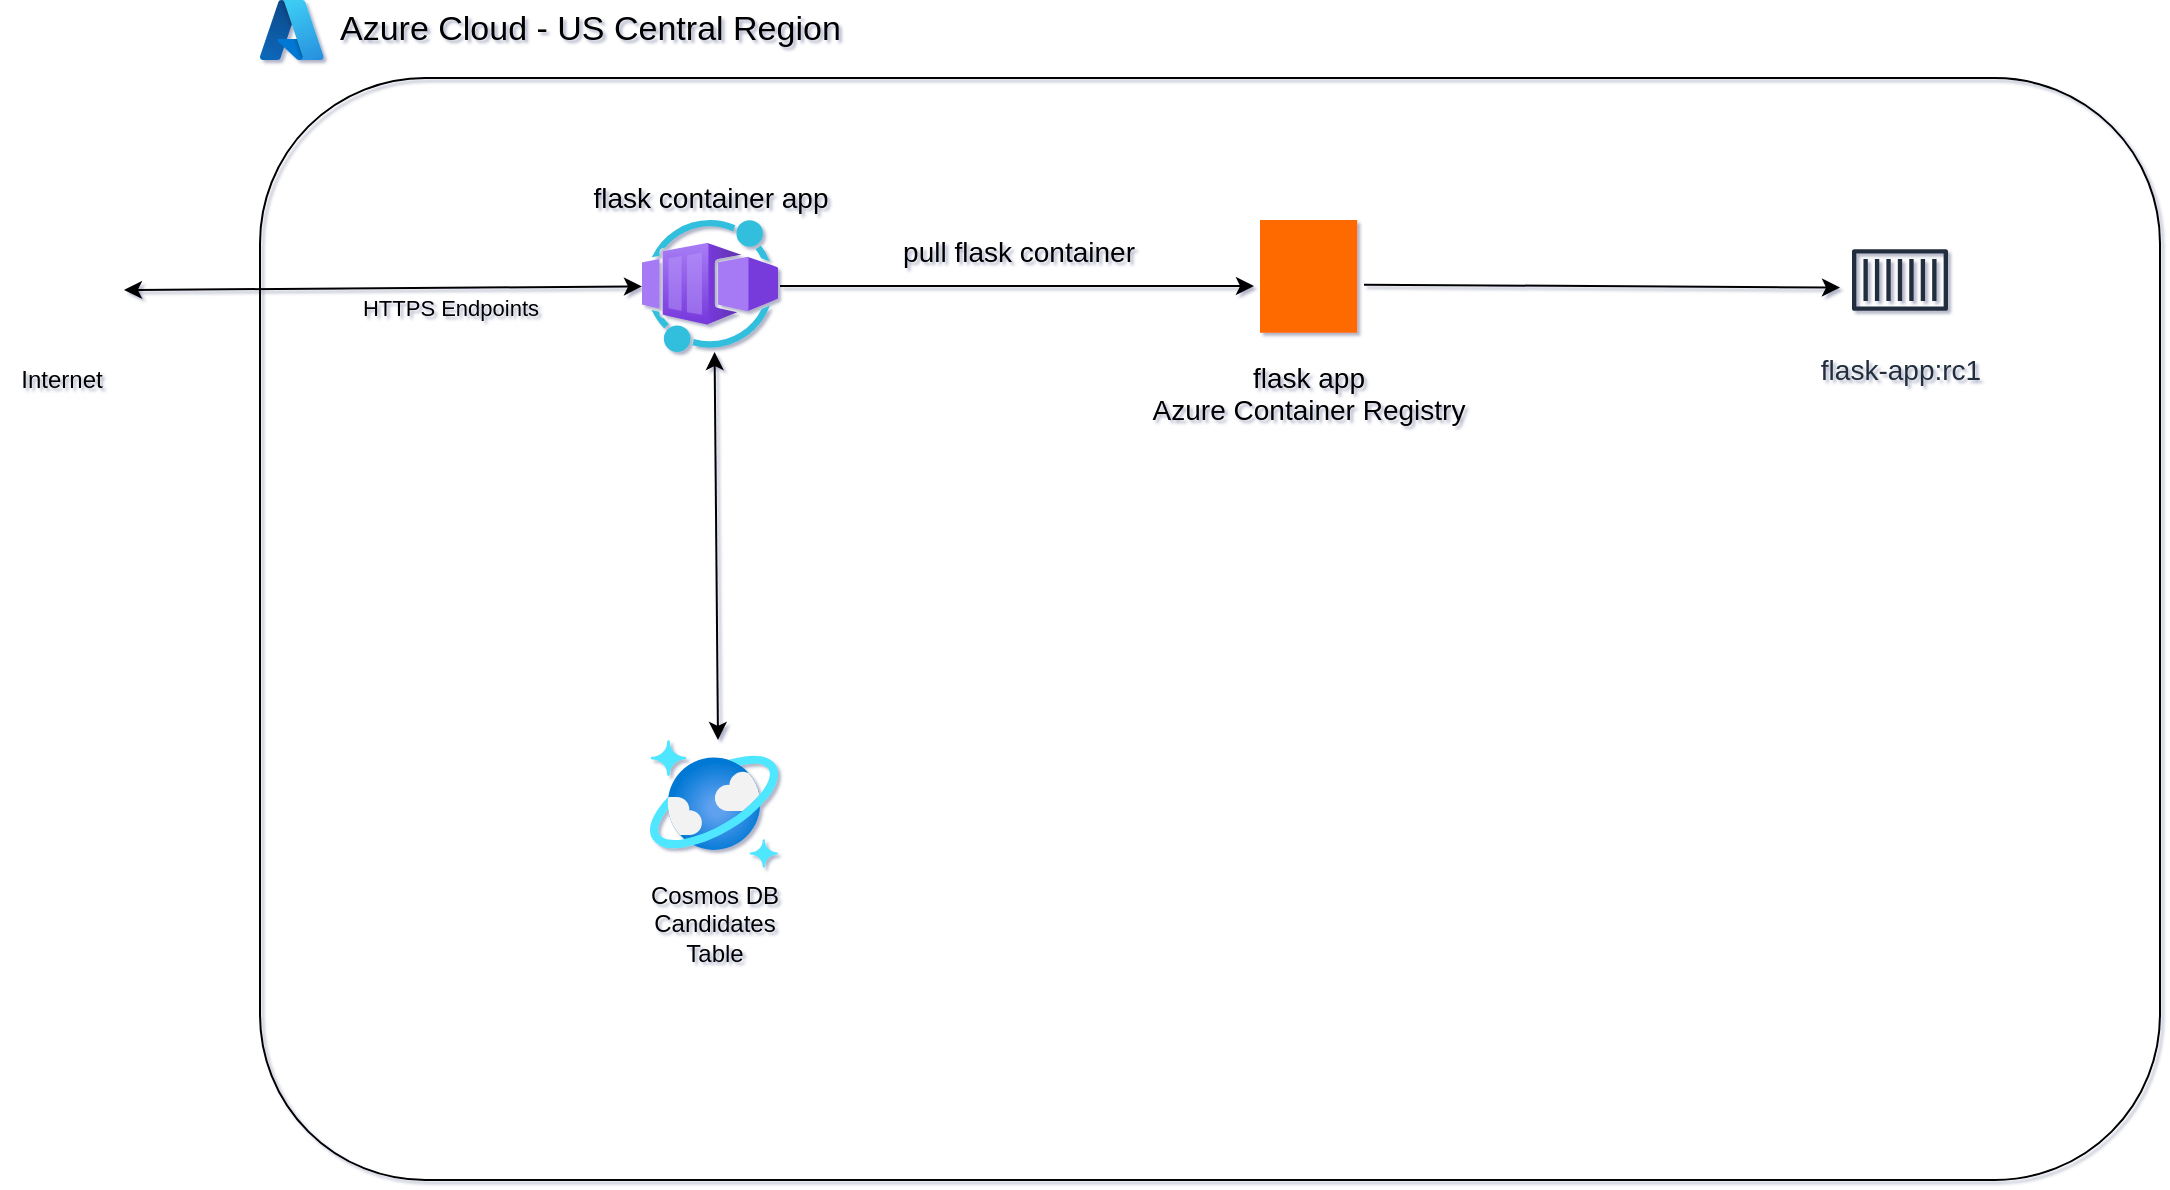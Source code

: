 <mxfile version="26.0.10">
  <diagram id="7gcUSTIZ7YSJ5vT40chW" name="Page-1">
    <mxGraphModel grid="1" page="1" gridSize="10" guides="1" tooltips="1" connect="1" arrows="1" fold="1" pageScale="1" pageWidth="1169" pageHeight="827" background="#ffffff" math="0" shadow="1">
      <root>
        <mxCell id="0" />
        <mxCell id="1" parent="0" />
        <mxCell id="M7SeO1mPTdzSNuAZCHN5-28" value="=" style="whiteSpace=wrap;html=1;fillColor=none;rounded=1;labelBackgroundColor=none;fontColor=none;noLabel=1;" vertex="1" parent="1">
          <mxGeometry x="200" y="-731" width="950" height="551" as="geometry" />
        </mxCell>
        <mxCell id="M7SeO1mPTdzSNuAZCHN5-30" value="Azure Cloud - US Central Region" style="image;aspect=fixed;html=1;points=[];align=left;fontSize=17;image=img/lib/azure2/other/Azure_A.svg;labelBackgroundColor=none;labelPosition=right;verticalLabelPosition=middle;verticalAlign=middle;spacing=8;" vertex="1" parent="1">
          <mxGeometry x="200" y="-770" width="31.82" height="30" as="geometry" />
        </mxCell>
        <mxCell id="M7SeO1mPTdzSNuAZCHN5-37" value="Cosmos DB&lt;div&gt;Candidates&lt;/div&gt;&lt;div&gt;Table&lt;/div&gt;&lt;div&gt;&lt;br&gt;&lt;/div&gt;" style="image;aspect=fixed;html=1;points=[];align=center;fontSize=12;image=img/lib/azure2/databases/Azure_Cosmos_DB.svg;labelBackgroundColor=none;" vertex="1" parent="1">
          <mxGeometry x="395" y="-400" width="64" height="64" as="geometry" />
        </mxCell>
        <mxCell id="M7SeO1mPTdzSNuAZCHN5-76" value="Internet" style="shape=image;verticalLabelPosition=bottom;labelBackgroundColor=none;verticalAlign=top;aspect=fixed;imageAspect=0;image=https://cdn-icons-png.flaticon.com/512/493/493805.png;" vertex="1" parent="1">
          <mxGeometry x="70" y="-656" width="62" height="62" as="geometry" />
        </mxCell>
        <mxCell id="9ke4PBY5MnsVboRgs-pA-20" value="HTTPS Endpoints" style="endArrow=classic;startArrow=classic;html=1;rounded=0;exitX=1;exitY=0.5;exitDx=0;exitDy=0;labelBackgroundColor=none;" edge="1" parent="1" source="M7SeO1mPTdzSNuAZCHN5-76" target="yXLoO99JNXOCLqdg24x9-1">
          <mxGeometry x="0.256" y="-10" width="50" height="50" relative="1" as="geometry">
            <mxPoint x="180" y="-420" as="sourcePoint" />
            <mxPoint x="330" y="-450.153" as="targetPoint" />
            <mxPoint as="offset" />
          </mxGeometry>
        </mxCell>
        <mxCell id="yXLoO99JNXOCLqdg24x9-1" value="flask container app" style="image;aspect=fixed;html=1;points=[];align=center;fontSize=14;image=img/lib/azure2/other/Worker_Container_App.svg;labelBackgroundColor=none;labelPosition=center;verticalLabelPosition=top;verticalAlign=bottom;" vertex="1" parent="1">
          <mxGeometry x="391" y="-660" width="68" height="66" as="geometry" />
        </mxCell>
        <mxCell id="yXLoO99JNXOCLqdg24x9-2" value="&lt;div&gt;&lt;br&gt;&lt;/div&gt;&lt;div&gt;&lt;br&gt;&lt;/div&gt;&lt;div&gt;&lt;br&gt;&lt;/div&gt;&lt;div&gt;&lt;br&gt;&lt;/div&gt;&lt;div&gt;&lt;br&gt;&lt;/div&gt;&lt;div&gt;&lt;br&gt;&lt;/div&gt;&lt;div&gt;&lt;br&gt;&lt;/div&gt;&lt;div&gt;flask app&lt;/div&gt;&lt;div&gt;Azure Container Registry&lt;/div&gt;" style="points=[];aspect=fixed;html=1;align=center;shadow=0;dashed=0;fillColor=#FF6A00;strokeColor=none;shape=mxgraph.alibaba_cloud.acr_cloud_container_registry;fontSize=14;" vertex="1" parent="1">
          <mxGeometry x="700" y="-660" width="48.6" height="56.4" as="geometry" />
        </mxCell>
        <mxCell id="yXLoO99JNXOCLqdg24x9-7" value="flask-app:rc1&lt;div&gt;&lt;br&gt;&lt;/div&gt;" style="sketch=0;outlineConnect=0;fontColor=#232F3E;gradientColor=none;strokeColor=#232F3E;fillColor=none;dashed=0;verticalLabelPosition=bottom;verticalAlign=top;align=center;html=1;fontSize=14;fontStyle=0;aspect=fixed;shape=mxgraph.aws4.resourceIcon;resIcon=mxgraph.aws4.container_1;" vertex="1" parent="1">
          <mxGeometry x="990" y="-660" width="60" height="60" as="geometry" />
        </mxCell>
        <mxCell id="yXLoO99JNXOCLqdg24x9-9" value="pull flask container&lt;div&gt;&lt;br&gt;&lt;/div&gt;&lt;div&gt;&lt;br&gt;&lt;/div&gt;" style="endArrow=classic;html=1;rounded=0;labelBackgroundColor=none;fontSize=14;" edge="1" parent="1">
          <mxGeometry width="50" height="50" relative="1" as="geometry">
            <mxPoint x="460" y="-627" as="sourcePoint" />
            <mxPoint x="697" y="-627" as="targetPoint" />
          </mxGeometry>
        </mxCell>
        <mxCell id="yXLoO99JNXOCLqdg24x9-10" value="" style="endArrow=classic;html=1;rounded=0;exitX=1.07;exitY=0.502;exitDx=0;exitDy=0;exitPerimeter=0;" edge="1" parent="1">
          <mxGeometry width="50" height="50" relative="1" as="geometry">
            <mxPoint x="752.002" y="-627.687" as="sourcePoint" />
            <mxPoint x="990" y="-626.189" as="targetPoint" />
          </mxGeometry>
        </mxCell>
        <mxCell id="yXLoO99JNXOCLqdg24x9-11" value="" style="endArrow=classic;startArrow=classic;html=1;rounded=0;" edge="1" parent="1">
          <mxGeometry width="50" height="50" relative="1" as="geometry">
            <mxPoint x="429" y="-400" as="sourcePoint" />
            <mxPoint x="427.291" y="-594" as="targetPoint" />
          </mxGeometry>
        </mxCell>
      </root>
    </mxGraphModel>
  </diagram>
</mxfile>
